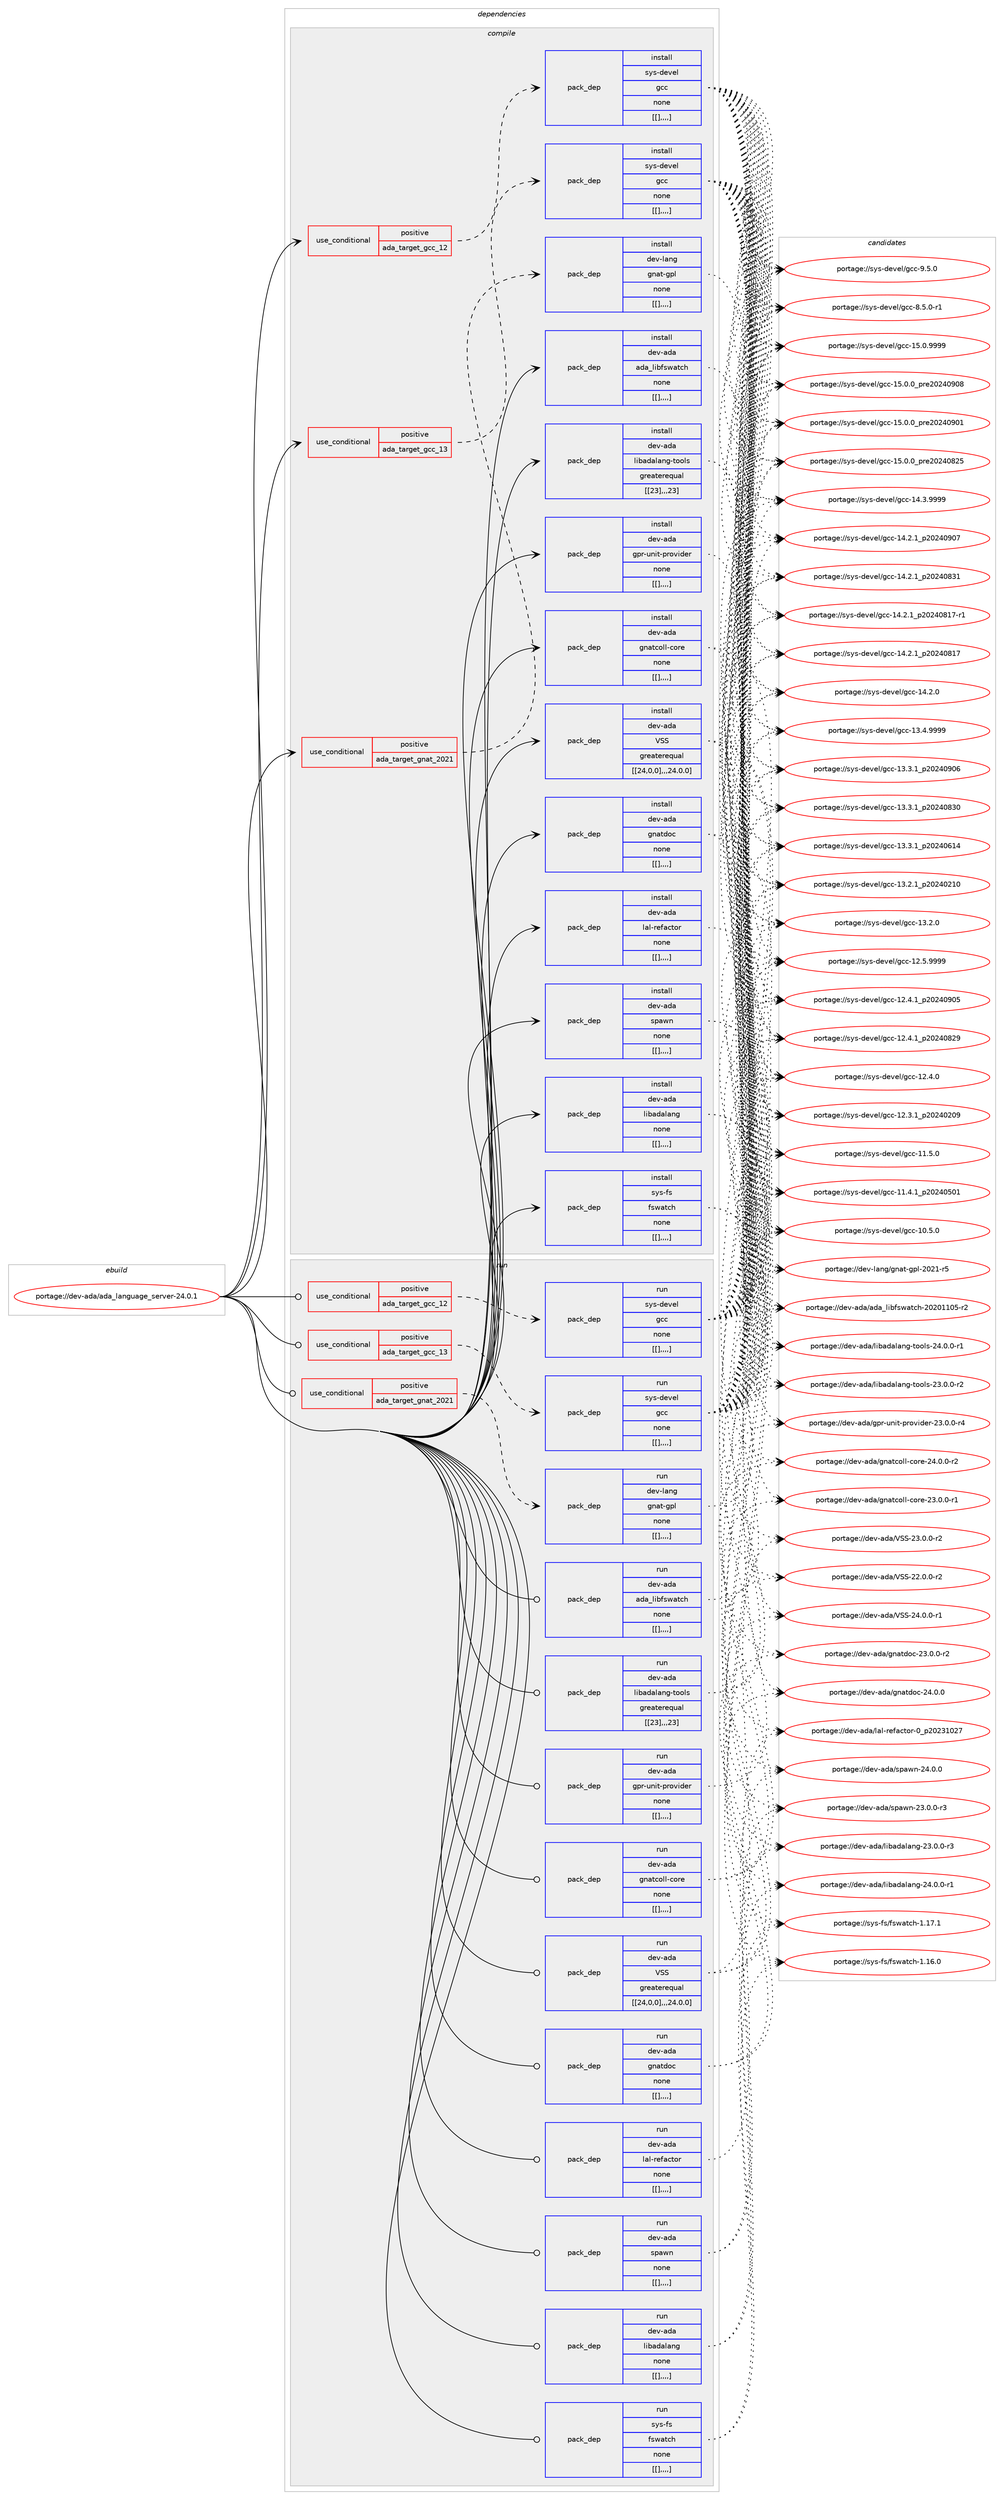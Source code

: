 digraph prolog {

# *************
# Graph options
# *************

newrank=true;
concentrate=true;
compound=true;
graph [rankdir=LR,fontname=Helvetica,fontsize=10,ranksep=1.5];#, ranksep=2.5, nodesep=0.2];
edge  [arrowhead=vee];
node  [fontname=Helvetica,fontsize=10];

# **********
# The ebuild
# **********

subgraph cluster_leftcol {
color=gray;
label=<<i>ebuild</i>>;
id [label="portage://dev-ada/ada_language_server-24.0.1", color=red, width=4, href="../dev-ada/ada_language_server-24.0.1.svg"];
}

# ****************
# The dependencies
# ****************

subgraph cluster_midcol {
color=gray;
label=<<i>dependencies</i>>;
subgraph cluster_compile {
fillcolor="#eeeeee";
style=filled;
label=<<i>compile</i>>;
subgraph cond16492 {
dependency63303 [label=<<TABLE BORDER="0" CELLBORDER="1" CELLSPACING="0" CELLPADDING="4"><TR><TD ROWSPAN="3" CELLPADDING="10">use_conditional</TD></TR><TR><TD>positive</TD></TR><TR><TD>ada_target_gcc_12</TD></TR></TABLE>>, shape=none, color=red];
subgraph pack45890 {
dependency63304 [label=<<TABLE BORDER="0" CELLBORDER="1" CELLSPACING="0" CELLPADDING="4" WIDTH="220"><TR><TD ROWSPAN="6" CELLPADDING="30">pack_dep</TD></TR><TR><TD WIDTH="110">install</TD></TR><TR><TD>sys-devel</TD></TR><TR><TD>gcc</TD></TR><TR><TD>none</TD></TR><TR><TD>[[],,,,]</TD></TR></TABLE>>, shape=none, color=blue];
}
dependency63303:e -> dependency63304:w [weight=20,style="dashed",arrowhead="vee"];
}
id:e -> dependency63303:w [weight=20,style="solid",arrowhead="vee"];
subgraph cond16493 {
dependency63305 [label=<<TABLE BORDER="0" CELLBORDER="1" CELLSPACING="0" CELLPADDING="4"><TR><TD ROWSPAN="3" CELLPADDING="10">use_conditional</TD></TR><TR><TD>positive</TD></TR><TR><TD>ada_target_gcc_13</TD></TR></TABLE>>, shape=none, color=red];
subgraph pack45891 {
dependency63306 [label=<<TABLE BORDER="0" CELLBORDER="1" CELLSPACING="0" CELLPADDING="4" WIDTH="220"><TR><TD ROWSPAN="6" CELLPADDING="30">pack_dep</TD></TR><TR><TD WIDTH="110">install</TD></TR><TR><TD>sys-devel</TD></TR><TR><TD>gcc</TD></TR><TR><TD>none</TD></TR><TR><TD>[[],,,,]</TD></TR></TABLE>>, shape=none, color=blue];
}
dependency63305:e -> dependency63306:w [weight=20,style="dashed",arrowhead="vee"];
}
id:e -> dependency63305:w [weight=20,style="solid",arrowhead="vee"];
subgraph cond16494 {
dependency63307 [label=<<TABLE BORDER="0" CELLBORDER="1" CELLSPACING="0" CELLPADDING="4"><TR><TD ROWSPAN="3" CELLPADDING="10">use_conditional</TD></TR><TR><TD>positive</TD></TR><TR><TD>ada_target_gnat_2021</TD></TR></TABLE>>, shape=none, color=red];
subgraph pack45892 {
dependency63308 [label=<<TABLE BORDER="0" CELLBORDER="1" CELLSPACING="0" CELLPADDING="4" WIDTH="220"><TR><TD ROWSPAN="6" CELLPADDING="30">pack_dep</TD></TR><TR><TD WIDTH="110">install</TD></TR><TR><TD>dev-lang</TD></TR><TR><TD>gnat-gpl</TD></TR><TR><TD>none</TD></TR><TR><TD>[[],,,,]</TD></TR></TABLE>>, shape=none, color=blue];
}
dependency63307:e -> dependency63308:w [weight=20,style="dashed",arrowhead="vee"];
}
id:e -> dependency63307:w [weight=20,style="solid",arrowhead="vee"];
subgraph pack45893 {
dependency63309 [label=<<TABLE BORDER="0" CELLBORDER="1" CELLSPACING="0" CELLPADDING="4" WIDTH="220"><TR><TD ROWSPAN="6" CELLPADDING="30">pack_dep</TD></TR><TR><TD WIDTH="110">install</TD></TR><TR><TD>dev-ada</TD></TR><TR><TD>VSS</TD></TR><TR><TD>greaterequal</TD></TR><TR><TD>[[24,0,0],,,24.0.0]</TD></TR></TABLE>>, shape=none, color=blue];
}
id:e -> dependency63309:w [weight=20,style="solid",arrowhead="vee"];
subgraph pack45894 {
dependency63310 [label=<<TABLE BORDER="0" CELLBORDER="1" CELLSPACING="0" CELLPADDING="4" WIDTH="220"><TR><TD ROWSPAN="6" CELLPADDING="30">pack_dep</TD></TR><TR><TD WIDTH="110">install</TD></TR><TR><TD>dev-ada</TD></TR><TR><TD>ada_libfswatch</TD></TR><TR><TD>none</TD></TR><TR><TD>[[],,,,]</TD></TR></TABLE>>, shape=none, color=blue];
}
id:e -> dependency63310:w [weight=20,style="solid",arrowhead="vee"];
subgraph pack45895 {
dependency63311 [label=<<TABLE BORDER="0" CELLBORDER="1" CELLSPACING="0" CELLPADDING="4" WIDTH="220"><TR><TD ROWSPAN="6" CELLPADDING="30">pack_dep</TD></TR><TR><TD WIDTH="110">install</TD></TR><TR><TD>dev-ada</TD></TR><TR><TD>gnatcoll-core</TD></TR><TR><TD>none</TD></TR><TR><TD>[[],,,,]</TD></TR></TABLE>>, shape=none, color=blue];
}
id:e -> dependency63311:w [weight=20,style="solid",arrowhead="vee"];
subgraph pack45896 {
dependency63312 [label=<<TABLE BORDER="0" CELLBORDER="1" CELLSPACING="0" CELLPADDING="4" WIDTH="220"><TR><TD ROWSPAN="6" CELLPADDING="30">pack_dep</TD></TR><TR><TD WIDTH="110">install</TD></TR><TR><TD>dev-ada</TD></TR><TR><TD>gnatdoc</TD></TR><TR><TD>none</TD></TR><TR><TD>[[],,,,]</TD></TR></TABLE>>, shape=none, color=blue];
}
id:e -> dependency63312:w [weight=20,style="solid",arrowhead="vee"];
subgraph pack45897 {
dependency63313 [label=<<TABLE BORDER="0" CELLBORDER="1" CELLSPACING="0" CELLPADDING="4" WIDTH="220"><TR><TD ROWSPAN="6" CELLPADDING="30">pack_dep</TD></TR><TR><TD WIDTH="110">install</TD></TR><TR><TD>dev-ada</TD></TR><TR><TD>gpr-unit-provider</TD></TR><TR><TD>none</TD></TR><TR><TD>[[],,,,]</TD></TR></TABLE>>, shape=none, color=blue];
}
id:e -> dependency63313:w [weight=20,style="solid",arrowhead="vee"];
subgraph pack45898 {
dependency63314 [label=<<TABLE BORDER="0" CELLBORDER="1" CELLSPACING="0" CELLPADDING="4" WIDTH="220"><TR><TD ROWSPAN="6" CELLPADDING="30">pack_dep</TD></TR><TR><TD WIDTH="110">install</TD></TR><TR><TD>dev-ada</TD></TR><TR><TD>lal-refactor</TD></TR><TR><TD>none</TD></TR><TR><TD>[[],,,,]</TD></TR></TABLE>>, shape=none, color=blue];
}
id:e -> dependency63314:w [weight=20,style="solid",arrowhead="vee"];
subgraph pack45899 {
dependency63315 [label=<<TABLE BORDER="0" CELLBORDER="1" CELLSPACING="0" CELLPADDING="4" WIDTH="220"><TR><TD ROWSPAN="6" CELLPADDING="30">pack_dep</TD></TR><TR><TD WIDTH="110">install</TD></TR><TR><TD>dev-ada</TD></TR><TR><TD>libadalang</TD></TR><TR><TD>none</TD></TR><TR><TD>[[],,,,]</TD></TR></TABLE>>, shape=none, color=blue];
}
id:e -> dependency63315:w [weight=20,style="solid",arrowhead="vee"];
subgraph pack45900 {
dependency63316 [label=<<TABLE BORDER="0" CELLBORDER="1" CELLSPACING="0" CELLPADDING="4" WIDTH="220"><TR><TD ROWSPAN="6" CELLPADDING="30">pack_dep</TD></TR><TR><TD WIDTH="110">install</TD></TR><TR><TD>dev-ada</TD></TR><TR><TD>libadalang-tools</TD></TR><TR><TD>greaterequal</TD></TR><TR><TD>[[23],,,23]</TD></TR></TABLE>>, shape=none, color=blue];
}
id:e -> dependency63316:w [weight=20,style="solid",arrowhead="vee"];
subgraph pack45901 {
dependency63317 [label=<<TABLE BORDER="0" CELLBORDER="1" CELLSPACING="0" CELLPADDING="4" WIDTH="220"><TR><TD ROWSPAN="6" CELLPADDING="30">pack_dep</TD></TR><TR><TD WIDTH="110">install</TD></TR><TR><TD>dev-ada</TD></TR><TR><TD>spawn</TD></TR><TR><TD>none</TD></TR><TR><TD>[[],,,,]</TD></TR></TABLE>>, shape=none, color=blue];
}
id:e -> dependency63317:w [weight=20,style="solid",arrowhead="vee"];
subgraph pack45902 {
dependency63318 [label=<<TABLE BORDER="0" CELLBORDER="1" CELLSPACING="0" CELLPADDING="4" WIDTH="220"><TR><TD ROWSPAN="6" CELLPADDING="30">pack_dep</TD></TR><TR><TD WIDTH="110">install</TD></TR><TR><TD>sys-fs</TD></TR><TR><TD>fswatch</TD></TR><TR><TD>none</TD></TR><TR><TD>[[],,,,]</TD></TR></TABLE>>, shape=none, color=blue];
}
id:e -> dependency63318:w [weight=20,style="solid",arrowhead="vee"];
}
subgraph cluster_compileandrun {
fillcolor="#eeeeee";
style=filled;
label=<<i>compile and run</i>>;
}
subgraph cluster_run {
fillcolor="#eeeeee";
style=filled;
label=<<i>run</i>>;
subgraph cond16495 {
dependency63319 [label=<<TABLE BORDER="0" CELLBORDER="1" CELLSPACING="0" CELLPADDING="4"><TR><TD ROWSPAN="3" CELLPADDING="10">use_conditional</TD></TR><TR><TD>positive</TD></TR><TR><TD>ada_target_gcc_12</TD></TR></TABLE>>, shape=none, color=red];
subgraph pack45903 {
dependency63320 [label=<<TABLE BORDER="0" CELLBORDER="1" CELLSPACING="0" CELLPADDING="4" WIDTH="220"><TR><TD ROWSPAN="6" CELLPADDING="30">pack_dep</TD></TR><TR><TD WIDTH="110">run</TD></TR><TR><TD>sys-devel</TD></TR><TR><TD>gcc</TD></TR><TR><TD>none</TD></TR><TR><TD>[[],,,,]</TD></TR></TABLE>>, shape=none, color=blue];
}
dependency63319:e -> dependency63320:w [weight=20,style="dashed",arrowhead="vee"];
}
id:e -> dependency63319:w [weight=20,style="solid",arrowhead="odot"];
subgraph cond16496 {
dependency63321 [label=<<TABLE BORDER="0" CELLBORDER="1" CELLSPACING="0" CELLPADDING="4"><TR><TD ROWSPAN="3" CELLPADDING="10">use_conditional</TD></TR><TR><TD>positive</TD></TR><TR><TD>ada_target_gcc_13</TD></TR></TABLE>>, shape=none, color=red];
subgraph pack45904 {
dependency63322 [label=<<TABLE BORDER="0" CELLBORDER="1" CELLSPACING="0" CELLPADDING="4" WIDTH="220"><TR><TD ROWSPAN="6" CELLPADDING="30">pack_dep</TD></TR><TR><TD WIDTH="110">run</TD></TR><TR><TD>sys-devel</TD></TR><TR><TD>gcc</TD></TR><TR><TD>none</TD></TR><TR><TD>[[],,,,]</TD></TR></TABLE>>, shape=none, color=blue];
}
dependency63321:e -> dependency63322:w [weight=20,style="dashed",arrowhead="vee"];
}
id:e -> dependency63321:w [weight=20,style="solid",arrowhead="odot"];
subgraph cond16497 {
dependency63323 [label=<<TABLE BORDER="0" CELLBORDER="1" CELLSPACING="0" CELLPADDING="4"><TR><TD ROWSPAN="3" CELLPADDING="10">use_conditional</TD></TR><TR><TD>positive</TD></TR><TR><TD>ada_target_gnat_2021</TD></TR></TABLE>>, shape=none, color=red];
subgraph pack45905 {
dependency63324 [label=<<TABLE BORDER="0" CELLBORDER="1" CELLSPACING="0" CELLPADDING="4" WIDTH="220"><TR><TD ROWSPAN="6" CELLPADDING="30">pack_dep</TD></TR><TR><TD WIDTH="110">run</TD></TR><TR><TD>dev-lang</TD></TR><TR><TD>gnat-gpl</TD></TR><TR><TD>none</TD></TR><TR><TD>[[],,,,]</TD></TR></TABLE>>, shape=none, color=blue];
}
dependency63323:e -> dependency63324:w [weight=20,style="dashed",arrowhead="vee"];
}
id:e -> dependency63323:w [weight=20,style="solid",arrowhead="odot"];
subgraph pack45906 {
dependency63325 [label=<<TABLE BORDER="0" CELLBORDER="1" CELLSPACING="0" CELLPADDING="4" WIDTH="220"><TR><TD ROWSPAN="6" CELLPADDING="30">pack_dep</TD></TR><TR><TD WIDTH="110">run</TD></TR><TR><TD>dev-ada</TD></TR><TR><TD>VSS</TD></TR><TR><TD>greaterequal</TD></TR><TR><TD>[[24,0,0],,,24.0.0]</TD></TR></TABLE>>, shape=none, color=blue];
}
id:e -> dependency63325:w [weight=20,style="solid",arrowhead="odot"];
subgraph pack45907 {
dependency63326 [label=<<TABLE BORDER="0" CELLBORDER="1" CELLSPACING="0" CELLPADDING="4" WIDTH="220"><TR><TD ROWSPAN="6" CELLPADDING="30">pack_dep</TD></TR><TR><TD WIDTH="110">run</TD></TR><TR><TD>dev-ada</TD></TR><TR><TD>ada_libfswatch</TD></TR><TR><TD>none</TD></TR><TR><TD>[[],,,,]</TD></TR></TABLE>>, shape=none, color=blue];
}
id:e -> dependency63326:w [weight=20,style="solid",arrowhead="odot"];
subgraph pack45908 {
dependency63327 [label=<<TABLE BORDER="0" CELLBORDER="1" CELLSPACING="0" CELLPADDING="4" WIDTH="220"><TR><TD ROWSPAN="6" CELLPADDING="30">pack_dep</TD></TR><TR><TD WIDTH="110">run</TD></TR><TR><TD>dev-ada</TD></TR><TR><TD>gnatcoll-core</TD></TR><TR><TD>none</TD></TR><TR><TD>[[],,,,]</TD></TR></TABLE>>, shape=none, color=blue];
}
id:e -> dependency63327:w [weight=20,style="solid",arrowhead="odot"];
subgraph pack45909 {
dependency63328 [label=<<TABLE BORDER="0" CELLBORDER="1" CELLSPACING="0" CELLPADDING="4" WIDTH="220"><TR><TD ROWSPAN="6" CELLPADDING="30">pack_dep</TD></TR><TR><TD WIDTH="110">run</TD></TR><TR><TD>dev-ada</TD></TR><TR><TD>gnatdoc</TD></TR><TR><TD>none</TD></TR><TR><TD>[[],,,,]</TD></TR></TABLE>>, shape=none, color=blue];
}
id:e -> dependency63328:w [weight=20,style="solid",arrowhead="odot"];
subgraph pack45910 {
dependency63329 [label=<<TABLE BORDER="0" CELLBORDER="1" CELLSPACING="0" CELLPADDING="4" WIDTH="220"><TR><TD ROWSPAN="6" CELLPADDING="30">pack_dep</TD></TR><TR><TD WIDTH="110">run</TD></TR><TR><TD>dev-ada</TD></TR><TR><TD>gpr-unit-provider</TD></TR><TR><TD>none</TD></TR><TR><TD>[[],,,,]</TD></TR></TABLE>>, shape=none, color=blue];
}
id:e -> dependency63329:w [weight=20,style="solid",arrowhead="odot"];
subgraph pack45911 {
dependency63330 [label=<<TABLE BORDER="0" CELLBORDER="1" CELLSPACING="0" CELLPADDING="4" WIDTH="220"><TR><TD ROWSPAN="6" CELLPADDING="30">pack_dep</TD></TR><TR><TD WIDTH="110">run</TD></TR><TR><TD>dev-ada</TD></TR><TR><TD>lal-refactor</TD></TR><TR><TD>none</TD></TR><TR><TD>[[],,,,]</TD></TR></TABLE>>, shape=none, color=blue];
}
id:e -> dependency63330:w [weight=20,style="solid",arrowhead="odot"];
subgraph pack45912 {
dependency63331 [label=<<TABLE BORDER="0" CELLBORDER="1" CELLSPACING="0" CELLPADDING="4" WIDTH="220"><TR><TD ROWSPAN="6" CELLPADDING="30">pack_dep</TD></TR><TR><TD WIDTH="110">run</TD></TR><TR><TD>dev-ada</TD></TR><TR><TD>libadalang</TD></TR><TR><TD>none</TD></TR><TR><TD>[[],,,,]</TD></TR></TABLE>>, shape=none, color=blue];
}
id:e -> dependency63331:w [weight=20,style="solid",arrowhead="odot"];
subgraph pack45913 {
dependency63332 [label=<<TABLE BORDER="0" CELLBORDER="1" CELLSPACING="0" CELLPADDING="4" WIDTH="220"><TR><TD ROWSPAN="6" CELLPADDING="30">pack_dep</TD></TR><TR><TD WIDTH="110">run</TD></TR><TR><TD>dev-ada</TD></TR><TR><TD>libadalang-tools</TD></TR><TR><TD>greaterequal</TD></TR><TR><TD>[[23],,,23]</TD></TR></TABLE>>, shape=none, color=blue];
}
id:e -> dependency63332:w [weight=20,style="solid",arrowhead="odot"];
subgraph pack45914 {
dependency63333 [label=<<TABLE BORDER="0" CELLBORDER="1" CELLSPACING="0" CELLPADDING="4" WIDTH="220"><TR><TD ROWSPAN="6" CELLPADDING="30">pack_dep</TD></TR><TR><TD WIDTH="110">run</TD></TR><TR><TD>dev-ada</TD></TR><TR><TD>spawn</TD></TR><TR><TD>none</TD></TR><TR><TD>[[],,,,]</TD></TR></TABLE>>, shape=none, color=blue];
}
id:e -> dependency63333:w [weight=20,style="solid",arrowhead="odot"];
subgraph pack45915 {
dependency63334 [label=<<TABLE BORDER="0" CELLBORDER="1" CELLSPACING="0" CELLPADDING="4" WIDTH="220"><TR><TD ROWSPAN="6" CELLPADDING="30">pack_dep</TD></TR><TR><TD WIDTH="110">run</TD></TR><TR><TD>sys-fs</TD></TR><TR><TD>fswatch</TD></TR><TR><TD>none</TD></TR><TR><TD>[[],,,,]</TD></TR></TABLE>>, shape=none, color=blue];
}
id:e -> dependency63334:w [weight=20,style="solid",arrowhead="odot"];
}
}

# **************
# The candidates
# **************

subgraph cluster_choices {
rank=same;
color=gray;
label=<<i>candidates</i>>;

subgraph choice45890 {
color=black;
nodesep=1;
choice1151211154510010111810110847103999945495346484657575757 [label="portage://sys-devel/gcc-15.0.9999", color=red, width=4,href="../sys-devel/gcc-15.0.9999.svg"];
choice1151211154510010111810110847103999945495346484648951121141015048505248574856 [label="portage://sys-devel/gcc-15.0.0_pre20240908", color=red, width=4,href="../sys-devel/gcc-15.0.0_pre20240908.svg"];
choice1151211154510010111810110847103999945495346484648951121141015048505248574849 [label="portage://sys-devel/gcc-15.0.0_pre20240901", color=red, width=4,href="../sys-devel/gcc-15.0.0_pre20240901.svg"];
choice1151211154510010111810110847103999945495346484648951121141015048505248565053 [label="portage://sys-devel/gcc-15.0.0_pre20240825", color=red, width=4,href="../sys-devel/gcc-15.0.0_pre20240825.svg"];
choice1151211154510010111810110847103999945495246514657575757 [label="portage://sys-devel/gcc-14.3.9999", color=red, width=4,href="../sys-devel/gcc-14.3.9999.svg"];
choice1151211154510010111810110847103999945495246504649951125048505248574855 [label="portage://sys-devel/gcc-14.2.1_p20240907", color=red, width=4,href="../sys-devel/gcc-14.2.1_p20240907.svg"];
choice1151211154510010111810110847103999945495246504649951125048505248565149 [label="portage://sys-devel/gcc-14.2.1_p20240831", color=red, width=4,href="../sys-devel/gcc-14.2.1_p20240831.svg"];
choice11512111545100101118101108471039999454952465046499511250485052485649554511449 [label="portage://sys-devel/gcc-14.2.1_p20240817-r1", color=red, width=4,href="../sys-devel/gcc-14.2.1_p20240817-r1.svg"];
choice1151211154510010111810110847103999945495246504649951125048505248564955 [label="portage://sys-devel/gcc-14.2.1_p20240817", color=red, width=4,href="../sys-devel/gcc-14.2.1_p20240817.svg"];
choice1151211154510010111810110847103999945495246504648 [label="portage://sys-devel/gcc-14.2.0", color=red, width=4,href="../sys-devel/gcc-14.2.0.svg"];
choice1151211154510010111810110847103999945495146524657575757 [label="portage://sys-devel/gcc-13.4.9999", color=red, width=4,href="../sys-devel/gcc-13.4.9999.svg"];
choice1151211154510010111810110847103999945495146514649951125048505248574854 [label="portage://sys-devel/gcc-13.3.1_p20240906", color=red, width=4,href="../sys-devel/gcc-13.3.1_p20240906.svg"];
choice1151211154510010111810110847103999945495146514649951125048505248565148 [label="portage://sys-devel/gcc-13.3.1_p20240830", color=red, width=4,href="../sys-devel/gcc-13.3.1_p20240830.svg"];
choice1151211154510010111810110847103999945495146514649951125048505248544952 [label="portage://sys-devel/gcc-13.3.1_p20240614", color=red, width=4,href="../sys-devel/gcc-13.3.1_p20240614.svg"];
choice1151211154510010111810110847103999945495146504649951125048505248504948 [label="portage://sys-devel/gcc-13.2.1_p20240210", color=red, width=4,href="../sys-devel/gcc-13.2.1_p20240210.svg"];
choice1151211154510010111810110847103999945495146504648 [label="portage://sys-devel/gcc-13.2.0", color=red, width=4,href="../sys-devel/gcc-13.2.0.svg"];
choice1151211154510010111810110847103999945495046534657575757 [label="portage://sys-devel/gcc-12.5.9999", color=red, width=4,href="../sys-devel/gcc-12.5.9999.svg"];
choice1151211154510010111810110847103999945495046524649951125048505248574853 [label="portage://sys-devel/gcc-12.4.1_p20240905", color=red, width=4,href="../sys-devel/gcc-12.4.1_p20240905.svg"];
choice1151211154510010111810110847103999945495046524649951125048505248565057 [label="portage://sys-devel/gcc-12.4.1_p20240829", color=red, width=4,href="../sys-devel/gcc-12.4.1_p20240829.svg"];
choice1151211154510010111810110847103999945495046524648 [label="portage://sys-devel/gcc-12.4.0", color=red, width=4,href="../sys-devel/gcc-12.4.0.svg"];
choice1151211154510010111810110847103999945495046514649951125048505248504857 [label="portage://sys-devel/gcc-12.3.1_p20240209", color=red, width=4,href="../sys-devel/gcc-12.3.1_p20240209.svg"];
choice1151211154510010111810110847103999945494946534648 [label="portage://sys-devel/gcc-11.5.0", color=red, width=4,href="../sys-devel/gcc-11.5.0.svg"];
choice1151211154510010111810110847103999945494946524649951125048505248534849 [label="portage://sys-devel/gcc-11.4.1_p20240501", color=red, width=4,href="../sys-devel/gcc-11.4.1_p20240501.svg"];
choice1151211154510010111810110847103999945494846534648 [label="portage://sys-devel/gcc-10.5.0", color=red, width=4,href="../sys-devel/gcc-10.5.0.svg"];
choice11512111545100101118101108471039999455746534648 [label="portage://sys-devel/gcc-9.5.0", color=red, width=4,href="../sys-devel/gcc-9.5.0.svg"];
choice115121115451001011181011084710399994556465346484511449 [label="portage://sys-devel/gcc-8.5.0-r1", color=red, width=4,href="../sys-devel/gcc-8.5.0-r1.svg"];
dependency63304:e -> choice1151211154510010111810110847103999945495346484657575757:w [style=dotted,weight="100"];
dependency63304:e -> choice1151211154510010111810110847103999945495346484648951121141015048505248574856:w [style=dotted,weight="100"];
dependency63304:e -> choice1151211154510010111810110847103999945495346484648951121141015048505248574849:w [style=dotted,weight="100"];
dependency63304:e -> choice1151211154510010111810110847103999945495346484648951121141015048505248565053:w [style=dotted,weight="100"];
dependency63304:e -> choice1151211154510010111810110847103999945495246514657575757:w [style=dotted,weight="100"];
dependency63304:e -> choice1151211154510010111810110847103999945495246504649951125048505248574855:w [style=dotted,weight="100"];
dependency63304:e -> choice1151211154510010111810110847103999945495246504649951125048505248565149:w [style=dotted,weight="100"];
dependency63304:e -> choice11512111545100101118101108471039999454952465046499511250485052485649554511449:w [style=dotted,weight="100"];
dependency63304:e -> choice1151211154510010111810110847103999945495246504649951125048505248564955:w [style=dotted,weight="100"];
dependency63304:e -> choice1151211154510010111810110847103999945495246504648:w [style=dotted,weight="100"];
dependency63304:e -> choice1151211154510010111810110847103999945495146524657575757:w [style=dotted,weight="100"];
dependency63304:e -> choice1151211154510010111810110847103999945495146514649951125048505248574854:w [style=dotted,weight="100"];
dependency63304:e -> choice1151211154510010111810110847103999945495146514649951125048505248565148:w [style=dotted,weight="100"];
dependency63304:e -> choice1151211154510010111810110847103999945495146514649951125048505248544952:w [style=dotted,weight="100"];
dependency63304:e -> choice1151211154510010111810110847103999945495146504649951125048505248504948:w [style=dotted,weight="100"];
dependency63304:e -> choice1151211154510010111810110847103999945495146504648:w [style=dotted,weight="100"];
dependency63304:e -> choice1151211154510010111810110847103999945495046534657575757:w [style=dotted,weight="100"];
dependency63304:e -> choice1151211154510010111810110847103999945495046524649951125048505248574853:w [style=dotted,weight="100"];
dependency63304:e -> choice1151211154510010111810110847103999945495046524649951125048505248565057:w [style=dotted,weight="100"];
dependency63304:e -> choice1151211154510010111810110847103999945495046524648:w [style=dotted,weight="100"];
dependency63304:e -> choice1151211154510010111810110847103999945495046514649951125048505248504857:w [style=dotted,weight="100"];
dependency63304:e -> choice1151211154510010111810110847103999945494946534648:w [style=dotted,weight="100"];
dependency63304:e -> choice1151211154510010111810110847103999945494946524649951125048505248534849:w [style=dotted,weight="100"];
dependency63304:e -> choice1151211154510010111810110847103999945494846534648:w [style=dotted,weight="100"];
dependency63304:e -> choice11512111545100101118101108471039999455746534648:w [style=dotted,weight="100"];
dependency63304:e -> choice115121115451001011181011084710399994556465346484511449:w [style=dotted,weight="100"];
}
subgraph choice45891 {
color=black;
nodesep=1;
choice1151211154510010111810110847103999945495346484657575757 [label="portage://sys-devel/gcc-15.0.9999", color=red, width=4,href="../sys-devel/gcc-15.0.9999.svg"];
choice1151211154510010111810110847103999945495346484648951121141015048505248574856 [label="portage://sys-devel/gcc-15.0.0_pre20240908", color=red, width=4,href="../sys-devel/gcc-15.0.0_pre20240908.svg"];
choice1151211154510010111810110847103999945495346484648951121141015048505248574849 [label="portage://sys-devel/gcc-15.0.0_pre20240901", color=red, width=4,href="../sys-devel/gcc-15.0.0_pre20240901.svg"];
choice1151211154510010111810110847103999945495346484648951121141015048505248565053 [label="portage://sys-devel/gcc-15.0.0_pre20240825", color=red, width=4,href="../sys-devel/gcc-15.0.0_pre20240825.svg"];
choice1151211154510010111810110847103999945495246514657575757 [label="portage://sys-devel/gcc-14.3.9999", color=red, width=4,href="../sys-devel/gcc-14.3.9999.svg"];
choice1151211154510010111810110847103999945495246504649951125048505248574855 [label="portage://sys-devel/gcc-14.2.1_p20240907", color=red, width=4,href="../sys-devel/gcc-14.2.1_p20240907.svg"];
choice1151211154510010111810110847103999945495246504649951125048505248565149 [label="portage://sys-devel/gcc-14.2.1_p20240831", color=red, width=4,href="../sys-devel/gcc-14.2.1_p20240831.svg"];
choice11512111545100101118101108471039999454952465046499511250485052485649554511449 [label="portage://sys-devel/gcc-14.2.1_p20240817-r1", color=red, width=4,href="../sys-devel/gcc-14.2.1_p20240817-r1.svg"];
choice1151211154510010111810110847103999945495246504649951125048505248564955 [label="portage://sys-devel/gcc-14.2.1_p20240817", color=red, width=4,href="../sys-devel/gcc-14.2.1_p20240817.svg"];
choice1151211154510010111810110847103999945495246504648 [label="portage://sys-devel/gcc-14.2.0", color=red, width=4,href="../sys-devel/gcc-14.2.0.svg"];
choice1151211154510010111810110847103999945495146524657575757 [label="portage://sys-devel/gcc-13.4.9999", color=red, width=4,href="../sys-devel/gcc-13.4.9999.svg"];
choice1151211154510010111810110847103999945495146514649951125048505248574854 [label="portage://sys-devel/gcc-13.3.1_p20240906", color=red, width=4,href="../sys-devel/gcc-13.3.1_p20240906.svg"];
choice1151211154510010111810110847103999945495146514649951125048505248565148 [label="portage://sys-devel/gcc-13.3.1_p20240830", color=red, width=4,href="../sys-devel/gcc-13.3.1_p20240830.svg"];
choice1151211154510010111810110847103999945495146514649951125048505248544952 [label="portage://sys-devel/gcc-13.3.1_p20240614", color=red, width=4,href="../sys-devel/gcc-13.3.1_p20240614.svg"];
choice1151211154510010111810110847103999945495146504649951125048505248504948 [label="portage://sys-devel/gcc-13.2.1_p20240210", color=red, width=4,href="../sys-devel/gcc-13.2.1_p20240210.svg"];
choice1151211154510010111810110847103999945495146504648 [label="portage://sys-devel/gcc-13.2.0", color=red, width=4,href="../sys-devel/gcc-13.2.0.svg"];
choice1151211154510010111810110847103999945495046534657575757 [label="portage://sys-devel/gcc-12.5.9999", color=red, width=4,href="../sys-devel/gcc-12.5.9999.svg"];
choice1151211154510010111810110847103999945495046524649951125048505248574853 [label="portage://sys-devel/gcc-12.4.1_p20240905", color=red, width=4,href="../sys-devel/gcc-12.4.1_p20240905.svg"];
choice1151211154510010111810110847103999945495046524649951125048505248565057 [label="portage://sys-devel/gcc-12.4.1_p20240829", color=red, width=4,href="../sys-devel/gcc-12.4.1_p20240829.svg"];
choice1151211154510010111810110847103999945495046524648 [label="portage://sys-devel/gcc-12.4.0", color=red, width=4,href="../sys-devel/gcc-12.4.0.svg"];
choice1151211154510010111810110847103999945495046514649951125048505248504857 [label="portage://sys-devel/gcc-12.3.1_p20240209", color=red, width=4,href="../sys-devel/gcc-12.3.1_p20240209.svg"];
choice1151211154510010111810110847103999945494946534648 [label="portage://sys-devel/gcc-11.5.0", color=red, width=4,href="../sys-devel/gcc-11.5.0.svg"];
choice1151211154510010111810110847103999945494946524649951125048505248534849 [label="portage://sys-devel/gcc-11.4.1_p20240501", color=red, width=4,href="../sys-devel/gcc-11.4.1_p20240501.svg"];
choice1151211154510010111810110847103999945494846534648 [label="portage://sys-devel/gcc-10.5.0", color=red, width=4,href="../sys-devel/gcc-10.5.0.svg"];
choice11512111545100101118101108471039999455746534648 [label="portage://sys-devel/gcc-9.5.0", color=red, width=4,href="../sys-devel/gcc-9.5.0.svg"];
choice115121115451001011181011084710399994556465346484511449 [label="portage://sys-devel/gcc-8.5.0-r1", color=red, width=4,href="../sys-devel/gcc-8.5.0-r1.svg"];
dependency63306:e -> choice1151211154510010111810110847103999945495346484657575757:w [style=dotted,weight="100"];
dependency63306:e -> choice1151211154510010111810110847103999945495346484648951121141015048505248574856:w [style=dotted,weight="100"];
dependency63306:e -> choice1151211154510010111810110847103999945495346484648951121141015048505248574849:w [style=dotted,weight="100"];
dependency63306:e -> choice1151211154510010111810110847103999945495346484648951121141015048505248565053:w [style=dotted,weight="100"];
dependency63306:e -> choice1151211154510010111810110847103999945495246514657575757:w [style=dotted,weight="100"];
dependency63306:e -> choice1151211154510010111810110847103999945495246504649951125048505248574855:w [style=dotted,weight="100"];
dependency63306:e -> choice1151211154510010111810110847103999945495246504649951125048505248565149:w [style=dotted,weight="100"];
dependency63306:e -> choice11512111545100101118101108471039999454952465046499511250485052485649554511449:w [style=dotted,weight="100"];
dependency63306:e -> choice1151211154510010111810110847103999945495246504649951125048505248564955:w [style=dotted,weight="100"];
dependency63306:e -> choice1151211154510010111810110847103999945495246504648:w [style=dotted,weight="100"];
dependency63306:e -> choice1151211154510010111810110847103999945495146524657575757:w [style=dotted,weight="100"];
dependency63306:e -> choice1151211154510010111810110847103999945495146514649951125048505248574854:w [style=dotted,weight="100"];
dependency63306:e -> choice1151211154510010111810110847103999945495146514649951125048505248565148:w [style=dotted,weight="100"];
dependency63306:e -> choice1151211154510010111810110847103999945495146514649951125048505248544952:w [style=dotted,weight="100"];
dependency63306:e -> choice1151211154510010111810110847103999945495146504649951125048505248504948:w [style=dotted,weight="100"];
dependency63306:e -> choice1151211154510010111810110847103999945495146504648:w [style=dotted,weight="100"];
dependency63306:e -> choice1151211154510010111810110847103999945495046534657575757:w [style=dotted,weight="100"];
dependency63306:e -> choice1151211154510010111810110847103999945495046524649951125048505248574853:w [style=dotted,weight="100"];
dependency63306:e -> choice1151211154510010111810110847103999945495046524649951125048505248565057:w [style=dotted,weight="100"];
dependency63306:e -> choice1151211154510010111810110847103999945495046524648:w [style=dotted,weight="100"];
dependency63306:e -> choice1151211154510010111810110847103999945495046514649951125048505248504857:w [style=dotted,weight="100"];
dependency63306:e -> choice1151211154510010111810110847103999945494946534648:w [style=dotted,weight="100"];
dependency63306:e -> choice1151211154510010111810110847103999945494946524649951125048505248534849:w [style=dotted,weight="100"];
dependency63306:e -> choice1151211154510010111810110847103999945494846534648:w [style=dotted,weight="100"];
dependency63306:e -> choice11512111545100101118101108471039999455746534648:w [style=dotted,weight="100"];
dependency63306:e -> choice115121115451001011181011084710399994556465346484511449:w [style=dotted,weight="100"];
}
subgraph choice45892 {
color=black;
nodesep=1;
choice100101118451089711010347103110971164510311210845504850494511453 [label="portage://dev-lang/gnat-gpl-2021-r5", color=red, width=4,href="../dev-lang/gnat-gpl-2021-r5.svg"];
dependency63308:e -> choice100101118451089711010347103110971164510311210845504850494511453:w [style=dotted,weight="100"];
}
subgraph choice45893 {
color=black;
nodesep=1;
choice10010111845971009747868383455052464846484511449 [label="portage://dev-ada/VSS-24.0.0-r1", color=red, width=4,href="../dev-ada/VSS-24.0.0-r1.svg"];
choice10010111845971009747868383455051464846484511450 [label="portage://dev-ada/VSS-23.0.0-r2", color=red, width=4,href="../dev-ada/VSS-23.0.0-r2.svg"];
choice10010111845971009747868383455050464846484511450 [label="portage://dev-ada/VSS-22.0.0-r2", color=red, width=4,href="../dev-ada/VSS-22.0.0-r2.svg"];
dependency63309:e -> choice10010111845971009747868383455052464846484511449:w [style=dotted,weight="100"];
dependency63309:e -> choice10010111845971009747868383455051464846484511450:w [style=dotted,weight="100"];
dependency63309:e -> choice10010111845971009747868383455050464846484511450:w [style=dotted,weight="100"];
}
subgraph choice45894 {
color=black;
nodesep=1;
choice100101118459710097479710097951081059810211511997116991044550485048494948534511450 [label="portage://dev-ada/ada_libfswatch-20201105-r2", color=red, width=4,href="../dev-ada/ada_libfswatch-20201105-r2.svg"];
dependency63310:e -> choice100101118459710097479710097951081059810211511997116991044550485048494948534511450:w [style=dotted,weight="100"];
}
subgraph choice45895 {
color=black;
nodesep=1;
choice1001011184597100974710311097116991111081084599111114101455052464846484511450 [label="portage://dev-ada/gnatcoll-core-24.0.0-r2", color=red, width=4,href="../dev-ada/gnatcoll-core-24.0.0-r2.svg"];
choice1001011184597100974710311097116991111081084599111114101455051464846484511449 [label="portage://dev-ada/gnatcoll-core-23.0.0-r1", color=red, width=4,href="../dev-ada/gnatcoll-core-23.0.0-r1.svg"];
dependency63311:e -> choice1001011184597100974710311097116991111081084599111114101455052464846484511450:w [style=dotted,weight="100"];
dependency63311:e -> choice1001011184597100974710311097116991111081084599111114101455051464846484511449:w [style=dotted,weight="100"];
}
subgraph choice45896 {
color=black;
nodesep=1;
choice10010111845971009747103110971161001119945505246484648 [label="portage://dev-ada/gnatdoc-24.0.0", color=red, width=4,href="../dev-ada/gnatdoc-24.0.0.svg"];
choice100101118459710097471031109711610011199455051464846484511450 [label="portage://dev-ada/gnatdoc-23.0.0-r2", color=red, width=4,href="../dev-ada/gnatdoc-23.0.0-r2.svg"];
dependency63312:e -> choice10010111845971009747103110971161001119945505246484648:w [style=dotted,weight="100"];
dependency63312:e -> choice100101118459710097471031109711610011199455051464846484511450:w [style=dotted,weight="100"];
}
subgraph choice45897 {
color=black;
nodesep=1;
choice100101118459710097471031121144511711010511645112114111118105100101114455051464846484511452 [label="portage://dev-ada/gpr-unit-provider-23.0.0-r4", color=red, width=4,href="../dev-ada/gpr-unit-provider-23.0.0-r4.svg"];
dependency63313:e -> choice100101118459710097471031121144511711010511645112114111118105100101114455051464846484511452:w [style=dotted,weight="100"];
}
subgraph choice45898 {
color=black;
nodesep=1;
choice10010111845971009747108971084511410110297991161111144548951125048505149485055 [label="portage://dev-ada/lal-refactor-0_p20231027", color=red, width=4,href="../dev-ada/lal-refactor-0_p20231027.svg"];
dependency63314:e -> choice10010111845971009747108971084511410110297991161111144548951125048505149485055:w [style=dotted,weight="100"];
}
subgraph choice45899 {
color=black;
nodesep=1;
choice1001011184597100974710810598971009710897110103455052464846484511449 [label="portage://dev-ada/libadalang-24.0.0-r1", color=red, width=4,href="../dev-ada/libadalang-24.0.0-r1.svg"];
choice1001011184597100974710810598971009710897110103455051464846484511451 [label="portage://dev-ada/libadalang-23.0.0-r3", color=red, width=4,href="../dev-ada/libadalang-23.0.0-r3.svg"];
dependency63315:e -> choice1001011184597100974710810598971009710897110103455052464846484511449:w [style=dotted,weight="100"];
dependency63315:e -> choice1001011184597100974710810598971009710897110103455051464846484511451:w [style=dotted,weight="100"];
}
subgraph choice45900 {
color=black;
nodesep=1;
choice100101118459710097471081059897100971089711010345116111111108115455052464846484511449 [label="portage://dev-ada/libadalang-tools-24.0.0-r1", color=red, width=4,href="../dev-ada/libadalang-tools-24.0.0-r1.svg"];
choice100101118459710097471081059897100971089711010345116111111108115455051464846484511450 [label="portage://dev-ada/libadalang-tools-23.0.0-r2", color=red, width=4,href="../dev-ada/libadalang-tools-23.0.0-r2.svg"];
dependency63316:e -> choice100101118459710097471081059897100971089711010345116111111108115455052464846484511449:w [style=dotted,weight="100"];
dependency63316:e -> choice100101118459710097471081059897100971089711010345116111111108115455051464846484511450:w [style=dotted,weight="100"];
}
subgraph choice45901 {
color=black;
nodesep=1;
choice100101118459710097471151129711911045505246484648 [label="portage://dev-ada/spawn-24.0.0", color=red, width=4,href="../dev-ada/spawn-24.0.0.svg"];
choice1001011184597100974711511297119110455051464846484511451 [label="portage://dev-ada/spawn-23.0.0-r3", color=red, width=4,href="../dev-ada/spawn-23.0.0-r3.svg"];
dependency63317:e -> choice100101118459710097471151129711911045505246484648:w [style=dotted,weight="100"];
dependency63317:e -> choice1001011184597100974711511297119110455051464846484511451:w [style=dotted,weight="100"];
}
subgraph choice45902 {
color=black;
nodesep=1;
choice1151211154510211547102115119971169910445494649554649 [label="portage://sys-fs/fswatch-1.17.1", color=red, width=4,href="../sys-fs/fswatch-1.17.1.svg"];
choice1151211154510211547102115119971169910445494649544648 [label="portage://sys-fs/fswatch-1.16.0", color=red, width=4,href="../sys-fs/fswatch-1.16.0.svg"];
dependency63318:e -> choice1151211154510211547102115119971169910445494649554649:w [style=dotted,weight="100"];
dependency63318:e -> choice1151211154510211547102115119971169910445494649544648:w [style=dotted,weight="100"];
}
subgraph choice45903 {
color=black;
nodesep=1;
choice1151211154510010111810110847103999945495346484657575757 [label="portage://sys-devel/gcc-15.0.9999", color=red, width=4,href="../sys-devel/gcc-15.0.9999.svg"];
choice1151211154510010111810110847103999945495346484648951121141015048505248574856 [label="portage://sys-devel/gcc-15.0.0_pre20240908", color=red, width=4,href="../sys-devel/gcc-15.0.0_pre20240908.svg"];
choice1151211154510010111810110847103999945495346484648951121141015048505248574849 [label="portage://sys-devel/gcc-15.0.0_pre20240901", color=red, width=4,href="../sys-devel/gcc-15.0.0_pre20240901.svg"];
choice1151211154510010111810110847103999945495346484648951121141015048505248565053 [label="portage://sys-devel/gcc-15.0.0_pre20240825", color=red, width=4,href="../sys-devel/gcc-15.0.0_pre20240825.svg"];
choice1151211154510010111810110847103999945495246514657575757 [label="portage://sys-devel/gcc-14.3.9999", color=red, width=4,href="../sys-devel/gcc-14.3.9999.svg"];
choice1151211154510010111810110847103999945495246504649951125048505248574855 [label="portage://sys-devel/gcc-14.2.1_p20240907", color=red, width=4,href="../sys-devel/gcc-14.2.1_p20240907.svg"];
choice1151211154510010111810110847103999945495246504649951125048505248565149 [label="portage://sys-devel/gcc-14.2.1_p20240831", color=red, width=4,href="../sys-devel/gcc-14.2.1_p20240831.svg"];
choice11512111545100101118101108471039999454952465046499511250485052485649554511449 [label="portage://sys-devel/gcc-14.2.1_p20240817-r1", color=red, width=4,href="../sys-devel/gcc-14.2.1_p20240817-r1.svg"];
choice1151211154510010111810110847103999945495246504649951125048505248564955 [label="portage://sys-devel/gcc-14.2.1_p20240817", color=red, width=4,href="../sys-devel/gcc-14.2.1_p20240817.svg"];
choice1151211154510010111810110847103999945495246504648 [label="portage://sys-devel/gcc-14.2.0", color=red, width=4,href="../sys-devel/gcc-14.2.0.svg"];
choice1151211154510010111810110847103999945495146524657575757 [label="portage://sys-devel/gcc-13.4.9999", color=red, width=4,href="../sys-devel/gcc-13.4.9999.svg"];
choice1151211154510010111810110847103999945495146514649951125048505248574854 [label="portage://sys-devel/gcc-13.3.1_p20240906", color=red, width=4,href="../sys-devel/gcc-13.3.1_p20240906.svg"];
choice1151211154510010111810110847103999945495146514649951125048505248565148 [label="portage://sys-devel/gcc-13.3.1_p20240830", color=red, width=4,href="../sys-devel/gcc-13.3.1_p20240830.svg"];
choice1151211154510010111810110847103999945495146514649951125048505248544952 [label="portage://sys-devel/gcc-13.3.1_p20240614", color=red, width=4,href="../sys-devel/gcc-13.3.1_p20240614.svg"];
choice1151211154510010111810110847103999945495146504649951125048505248504948 [label="portage://sys-devel/gcc-13.2.1_p20240210", color=red, width=4,href="../sys-devel/gcc-13.2.1_p20240210.svg"];
choice1151211154510010111810110847103999945495146504648 [label="portage://sys-devel/gcc-13.2.0", color=red, width=4,href="../sys-devel/gcc-13.2.0.svg"];
choice1151211154510010111810110847103999945495046534657575757 [label="portage://sys-devel/gcc-12.5.9999", color=red, width=4,href="../sys-devel/gcc-12.5.9999.svg"];
choice1151211154510010111810110847103999945495046524649951125048505248574853 [label="portage://sys-devel/gcc-12.4.1_p20240905", color=red, width=4,href="../sys-devel/gcc-12.4.1_p20240905.svg"];
choice1151211154510010111810110847103999945495046524649951125048505248565057 [label="portage://sys-devel/gcc-12.4.1_p20240829", color=red, width=4,href="../sys-devel/gcc-12.4.1_p20240829.svg"];
choice1151211154510010111810110847103999945495046524648 [label="portage://sys-devel/gcc-12.4.0", color=red, width=4,href="../sys-devel/gcc-12.4.0.svg"];
choice1151211154510010111810110847103999945495046514649951125048505248504857 [label="portage://sys-devel/gcc-12.3.1_p20240209", color=red, width=4,href="../sys-devel/gcc-12.3.1_p20240209.svg"];
choice1151211154510010111810110847103999945494946534648 [label="portage://sys-devel/gcc-11.5.0", color=red, width=4,href="../sys-devel/gcc-11.5.0.svg"];
choice1151211154510010111810110847103999945494946524649951125048505248534849 [label="portage://sys-devel/gcc-11.4.1_p20240501", color=red, width=4,href="../sys-devel/gcc-11.4.1_p20240501.svg"];
choice1151211154510010111810110847103999945494846534648 [label="portage://sys-devel/gcc-10.5.0", color=red, width=4,href="../sys-devel/gcc-10.5.0.svg"];
choice11512111545100101118101108471039999455746534648 [label="portage://sys-devel/gcc-9.5.0", color=red, width=4,href="../sys-devel/gcc-9.5.0.svg"];
choice115121115451001011181011084710399994556465346484511449 [label="portage://sys-devel/gcc-8.5.0-r1", color=red, width=4,href="../sys-devel/gcc-8.5.0-r1.svg"];
dependency63320:e -> choice1151211154510010111810110847103999945495346484657575757:w [style=dotted,weight="100"];
dependency63320:e -> choice1151211154510010111810110847103999945495346484648951121141015048505248574856:w [style=dotted,weight="100"];
dependency63320:e -> choice1151211154510010111810110847103999945495346484648951121141015048505248574849:w [style=dotted,weight="100"];
dependency63320:e -> choice1151211154510010111810110847103999945495346484648951121141015048505248565053:w [style=dotted,weight="100"];
dependency63320:e -> choice1151211154510010111810110847103999945495246514657575757:w [style=dotted,weight="100"];
dependency63320:e -> choice1151211154510010111810110847103999945495246504649951125048505248574855:w [style=dotted,weight="100"];
dependency63320:e -> choice1151211154510010111810110847103999945495246504649951125048505248565149:w [style=dotted,weight="100"];
dependency63320:e -> choice11512111545100101118101108471039999454952465046499511250485052485649554511449:w [style=dotted,weight="100"];
dependency63320:e -> choice1151211154510010111810110847103999945495246504649951125048505248564955:w [style=dotted,weight="100"];
dependency63320:e -> choice1151211154510010111810110847103999945495246504648:w [style=dotted,weight="100"];
dependency63320:e -> choice1151211154510010111810110847103999945495146524657575757:w [style=dotted,weight="100"];
dependency63320:e -> choice1151211154510010111810110847103999945495146514649951125048505248574854:w [style=dotted,weight="100"];
dependency63320:e -> choice1151211154510010111810110847103999945495146514649951125048505248565148:w [style=dotted,weight="100"];
dependency63320:e -> choice1151211154510010111810110847103999945495146514649951125048505248544952:w [style=dotted,weight="100"];
dependency63320:e -> choice1151211154510010111810110847103999945495146504649951125048505248504948:w [style=dotted,weight="100"];
dependency63320:e -> choice1151211154510010111810110847103999945495146504648:w [style=dotted,weight="100"];
dependency63320:e -> choice1151211154510010111810110847103999945495046534657575757:w [style=dotted,weight="100"];
dependency63320:e -> choice1151211154510010111810110847103999945495046524649951125048505248574853:w [style=dotted,weight="100"];
dependency63320:e -> choice1151211154510010111810110847103999945495046524649951125048505248565057:w [style=dotted,weight="100"];
dependency63320:e -> choice1151211154510010111810110847103999945495046524648:w [style=dotted,weight="100"];
dependency63320:e -> choice1151211154510010111810110847103999945495046514649951125048505248504857:w [style=dotted,weight="100"];
dependency63320:e -> choice1151211154510010111810110847103999945494946534648:w [style=dotted,weight="100"];
dependency63320:e -> choice1151211154510010111810110847103999945494946524649951125048505248534849:w [style=dotted,weight="100"];
dependency63320:e -> choice1151211154510010111810110847103999945494846534648:w [style=dotted,weight="100"];
dependency63320:e -> choice11512111545100101118101108471039999455746534648:w [style=dotted,weight="100"];
dependency63320:e -> choice115121115451001011181011084710399994556465346484511449:w [style=dotted,weight="100"];
}
subgraph choice45904 {
color=black;
nodesep=1;
choice1151211154510010111810110847103999945495346484657575757 [label="portage://sys-devel/gcc-15.0.9999", color=red, width=4,href="../sys-devel/gcc-15.0.9999.svg"];
choice1151211154510010111810110847103999945495346484648951121141015048505248574856 [label="portage://sys-devel/gcc-15.0.0_pre20240908", color=red, width=4,href="../sys-devel/gcc-15.0.0_pre20240908.svg"];
choice1151211154510010111810110847103999945495346484648951121141015048505248574849 [label="portage://sys-devel/gcc-15.0.0_pre20240901", color=red, width=4,href="../sys-devel/gcc-15.0.0_pre20240901.svg"];
choice1151211154510010111810110847103999945495346484648951121141015048505248565053 [label="portage://sys-devel/gcc-15.0.0_pre20240825", color=red, width=4,href="../sys-devel/gcc-15.0.0_pre20240825.svg"];
choice1151211154510010111810110847103999945495246514657575757 [label="portage://sys-devel/gcc-14.3.9999", color=red, width=4,href="../sys-devel/gcc-14.3.9999.svg"];
choice1151211154510010111810110847103999945495246504649951125048505248574855 [label="portage://sys-devel/gcc-14.2.1_p20240907", color=red, width=4,href="../sys-devel/gcc-14.2.1_p20240907.svg"];
choice1151211154510010111810110847103999945495246504649951125048505248565149 [label="portage://sys-devel/gcc-14.2.1_p20240831", color=red, width=4,href="../sys-devel/gcc-14.2.1_p20240831.svg"];
choice11512111545100101118101108471039999454952465046499511250485052485649554511449 [label="portage://sys-devel/gcc-14.2.1_p20240817-r1", color=red, width=4,href="../sys-devel/gcc-14.2.1_p20240817-r1.svg"];
choice1151211154510010111810110847103999945495246504649951125048505248564955 [label="portage://sys-devel/gcc-14.2.1_p20240817", color=red, width=4,href="../sys-devel/gcc-14.2.1_p20240817.svg"];
choice1151211154510010111810110847103999945495246504648 [label="portage://sys-devel/gcc-14.2.0", color=red, width=4,href="../sys-devel/gcc-14.2.0.svg"];
choice1151211154510010111810110847103999945495146524657575757 [label="portage://sys-devel/gcc-13.4.9999", color=red, width=4,href="../sys-devel/gcc-13.4.9999.svg"];
choice1151211154510010111810110847103999945495146514649951125048505248574854 [label="portage://sys-devel/gcc-13.3.1_p20240906", color=red, width=4,href="../sys-devel/gcc-13.3.1_p20240906.svg"];
choice1151211154510010111810110847103999945495146514649951125048505248565148 [label="portage://sys-devel/gcc-13.3.1_p20240830", color=red, width=4,href="../sys-devel/gcc-13.3.1_p20240830.svg"];
choice1151211154510010111810110847103999945495146514649951125048505248544952 [label="portage://sys-devel/gcc-13.3.1_p20240614", color=red, width=4,href="../sys-devel/gcc-13.3.1_p20240614.svg"];
choice1151211154510010111810110847103999945495146504649951125048505248504948 [label="portage://sys-devel/gcc-13.2.1_p20240210", color=red, width=4,href="../sys-devel/gcc-13.2.1_p20240210.svg"];
choice1151211154510010111810110847103999945495146504648 [label="portage://sys-devel/gcc-13.2.0", color=red, width=4,href="../sys-devel/gcc-13.2.0.svg"];
choice1151211154510010111810110847103999945495046534657575757 [label="portage://sys-devel/gcc-12.5.9999", color=red, width=4,href="../sys-devel/gcc-12.5.9999.svg"];
choice1151211154510010111810110847103999945495046524649951125048505248574853 [label="portage://sys-devel/gcc-12.4.1_p20240905", color=red, width=4,href="../sys-devel/gcc-12.4.1_p20240905.svg"];
choice1151211154510010111810110847103999945495046524649951125048505248565057 [label="portage://sys-devel/gcc-12.4.1_p20240829", color=red, width=4,href="../sys-devel/gcc-12.4.1_p20240829.svg"];
choice1151211154510010111810110847103999945495046524648 [label="portage://sys-devel/gcc-12.4.0", color=red, width=4,href="../sys-devel/gcc-12.4.0.svg"];
choice1151211154510010111810110847103999945495046514649951125048505248504857 [label="portage://sys-devel/gcc-12.3.1_p20240209", color=red, width=4,href="../sys-devel/gcc-12.3.1_p20240209.svg"];
choice1151211154510010111810110847103999945494946534648 [label="portage://sys-devel/gcc-11.5.0", color=red, width=4,href="../sys-devel/gcc-11.5.0.svg"];
choice1151211154510010111810110847103999945494946524649951125048505248534849 [label="portage://sys-devel/gcc-11.4.1_p20240501", color=red, width=4,href="../sys-devel/gcc-11.4.1_p20240501.svg"];
choice1151211154510010111810110847103999945494846534648 [label="portage://sys-devel/gcc-10.5.0", color=red, width=4,href="../sys-devel/gcc-10.5.0.svg"];
choice11512111545100101118101108471039999455746534648 [label="portage://sys-devel/gcc-9.5.0", color=red, width=4,href="../sys-devel/gcc-9.5.0.svg"];
choice115121115451001011181011084710399994556465346484511449 [label="portage://sys-devel/gcc-8.5.0-r1", color=red, width=4,href="../sys-devel/gcc-8.5.0-r1.svg"];
dependency63322:e -> choice1151211154510010111810110847103999945495346484657575757:w [style=dotted,weight="100"];
dependency63322:e -> choice1151211154510010111810110847103999945495346484648951121141015048505248574856:w [style=dotted,weight="100"];
dependency63322:e -> choice1151211154510010111810110847103999945495346484648951121141015048505248574849:w [style=dotted,weight="100"];
dependency63322:e -> choice1151211154510010111810110847103999945495346484648951121141015048505248565053:w [style=dotted,weight="100"];
dependency63322:e -> choice1151211154510010111810110847103999945495246514657575757:w [style=dotted,weight="100"];
dependency63322:e -> choice1151211154510010111810110847103999945495246504649951125048505248574855:w [style=dotted,weight="100"];
dependency63322:e -> choice1151211154510010111810110847103999945495246504649951125048505248565149:w [style=dotted,weight="100"];
dependency63322:e -> choice11512111545100101118101108471039999454952465046499511250485052485649554511449:w [style=dotted,weight="100"];
dependency63322:e -> choice1151211154510010111810110847103999945495246504649951125048505248564955:w [style=dotted,weight="100"];
dependency63322:e -> choice1151211154510010111810110847103999945495246504648:w [style=dotted,weight="100"];
dependency63322:e -> choice1151211154510010111810110847103999945495146524657575757:w [style=dotted,weight="100"];
dependency63322:e -> choice1151211154510010111810110847103999945495146514649951125048505248574854:w [style=dotted,weight="100"];
dependency63322:e -> choice1151211154510010111810110847103999945495146514649951125048505248565148:w [style=dotted,weight="100"];
dependency63322:e -> choice1151211154510010111810110847103999945495146514649951125048505248544952:w [style=dotted,weight="100"];
dependency63322:e -> choice1151211154510010111810110847103999945495146504649951125048505248504948:w [style=dotted,weight="100"];
dependency63322:e -> choice1151211154510010111810110847103999945495146504648:w [style=dotted,weight="100"];
dependency63322:e -> choice1151211154510010111810110847103999945495046534657575757:w [style=dotted,weight="100"];
dependency63322:e -> choice1151211154510010111810110847103999945495046524649951125048505248574853:w [style=dotted,weight="100"];
dependency63322:e -> choice1151211154510010111810110847103999945495046524649951125048505248565057:w [style=dotted,weight="100"];
dependency63322:e -> choice1151211154510010111810110847103999945495046524648:w [style=dotted,weight="100"];
dependency63322:e -> choice1151211154510010111810110847103999945495046514649951125048505248504857:w [style=dotted,weight="100"];
dependency63322:e -> choice1151211154510010111810110847103999945494946534648:w [style=dotted,weight="100"];
dependency63322:e -> choice1151211154510010111810110847103999945494946524649951125048505248534849:w [style=dotted,weight="100"];
dependency63322:e -> choice1151211154510010111810110847103999945494846534648:w [style=dotted,weight="100"];
dependency63322:e -> choice11512111545100101118101108471039999455746534648:w [style=dotted,weight="100"];
dependency63322:e -> choice115121115451001011181011084710399994556465346484511449:w [style=dotted,weight="100"];
}
subgraph choice45905 {
color=black;
nodesep=1;
choice100101118451089711010347103110971164510311210845504850494511453 [label="portage://dev-lang/gnat-gpl-2021-r5", color=red, width=4,href="../dev-lang/gnat-gpl-2021-r5.svg"];
dependency63324:e -> choice100101118451089711010347103110971164510311210845504850494511453:w [style=dotted,weight="100"];
}
subgraph choice45906 {
color=black;
nodesep=1;
choice10010111845971009747868383455052464846484511449 [label="portage://dev-ada/VSS-24.0.0-r1", color=red, width=4,href="../dev-ada/VSS-24.0.0-r1.svg"];
choice10010111845971009747868383455051464846484511450 [label="portage://dev-ada/VSS-23.0.0-r2", color=red, width=4,href="../dev-ada/VSS-23.0.0-r2.svg"];
choice10010111845971009747868383455050464846484511450 [label="portage://dev-ada/VSS-22.0.0-r2", color=red, width=4,href="../dev-ada/VSS-22.0.0-r2.svg"];
dependency63325:e -> choice10010111845971009747868383455052464846484511449:w [style=dotted,weight="100"];
dependency63325:e -> choice10010111845971009747868383455051464846484511450:w [style=dotted,weight="100"];
dependency63325:e -> choice10010111845971009747868383455050464846484511450:w [style=dotted,weight="100"];
}
subgraph choice45907 {
color=black;
nodesep=1;
choice100101118459710097479710097951081059810211511997116991044550485048494948534511450 [label="portage://dev-ada/ada_libfswatch-20201105-r2", color=red, width=4,href="../dev-ada/ada_libfswatch-20201105-r2.svg"];
dependency63326:e -> choice100101118459710097479710097951081059810211511997116991044550485048494948534511450:w [style=dotted,weight="100"];
}
subgraph choice45908 {
color=black;
nodesep=1;
choice1001011184597100974710311097116991111081084599111114101455052464846484511450 [label="portage://dev-ada/gnatcoll-core-24.0.0-r2", color=red, width=4,href="../dev-ada/gnatcoll-core-24.0.0-r2.svg"];
choice1001011184597100974710311097116991111081084599111114101455051464846484511449 [label="portage://dev-ada/gnatcoll-core-23.0.0-r1", color=red, width=4,href="../dev-ada/gnatcoll-core-23.0.0-r1.svg"];
dependency63327:e -> choice1001011184597100974710311097116991111081084599111114101455052464846484511450:w [style=dotted,weight="100"];
dependency63327:e -> choice1001011184597100974710311097116991111081084599111114101455051464846484511449:w [style=dotted,weight="100"];
}
subgraph choice45909 {
color=black;
nodesep=1;
choice10010111845971009747103110971161001119945505246484648 [label="portage://dev-ada/gnatdoc-24.0.0", color=red, width=4,href="../dev-ada/gnatdoc-24.0.0.svg"];
choice100101118459710097471031109711610011199455051464846484511450 [label="portage://dev-ada/gnatdoc-23.0.0-r2", color=red, width=4,href="../dev-ada/gnatdoc-23.0.0-r2.svg"];
dependency63328:e -> choice10010111845971009747103110971161001119945505246484648:w [style=dotted,weight="100"];
dependency63328:e -> choice100101118459710097471031109711610011199455051464846484511450:w [style=dotted,weight="100"];
}
subgraph choice45910 {
color=black;
nodesep=1;
choice100101118459710097471031121144511711010511645112114111118105100101114455051464846484511452 [label="portage://dev-ada/gpr-unit-provider-23.0.0-r4", color=red, width=4,href="../dev-ada/gpr-unit-provider-23.0.0-r4.svg"];
dependency63329:e -> choice100101118459710097471031121144511711010511645112114111118105100101114455051464846484511452:w [style=dotted,weight="100"];
}
subgraph choice45911 {
color=black;
nodesep=1;
choice10010111845971009747108971084511410110297991161111144548951125048505149485055 [label="portage://dev-ada/lal-refactor-0_p20231027", color=red, width=4,href="../dev-ada/lal-refactor-0_p20231027.svg"];
dependency63330:e -> choice10010111845971009747108971084511410110297991161111144548951125048505149485055:w [style=dotted,weight="100"];
}
subgraph choice45912 {
color=black;
nodesep=1;
choice1001011184597100974710810598971009710897110103455052464846484511449 [label="portage://dev-ada/libadalang-24.0.0-r1", color=red, width=4,href="../dev-ada/libadalang-24.0.0-r1.svg"];
choice1001011184597100974710810598971009710897110103455051464846484511451 [label="portage://dev-ada/libadalang-23.0.0-r3", color=red, width=4,href="../dev-ada/libadalang-23.0.0-r3.svg"];
dependency63331:e -> choice1001011184597100974710810598971009710897110103455052464846484511449:w [style=dotted,weight="100"];
dependency63331:e -> choice1001011184597100974710810598971009710897110103455051464846484511451:w [style=dotted,weight="100"];
}
subgraph choice45913 {
color=black;
nodesep=1;
choice100101118459710097471081059897100971089711010345116111111108115455052464846484511449 [label="portage://dev-ada/libadalang-tools-24.0.0-r1", color=red, width=4,href="../dev-ada/libadalang-tools-24.0.0-r1.svg"];
choice100101118459710097471081059897100971089711010345116111111108115455051464846484511450 [label="portage://dev-ada/libadalang-tools-23.0.0-r2", color=red, width=4,href="../dev-ada/libadalang-tools-23.0.0-r2.svg"];
dependency63332:e -> choice100101118459710097471081059897100971089711010345116111111108115455052464846484511449:w [style=dotted,weight="100"];
dependency63332:e -> choice100101118459710097471081059897100971089711010345116111111108115455051464846484511450:w [style=dotted,weight="100"];
}
subgraph choice45914 {
color=black;
nodesep=1;
choice100101118459710097471151129711911045505246484648 [label="portage://dev-ada/spawn-24.0.0", color=red, width=4,href="../dev-ada/spawn-24.0.0.svg"];
choice1001011184597100974711511297119110455051464846484511451 [label="portage://dev-ada/spawn-23.0.0-r3", color=red, width=4,href="../dev-ada/spawn-23.0.0-r3.svg"];
dependency63333:e -> choice100101118459710097471151129711911045505246484648:w [style=dotted,weight="100"];
dependency63333:e -> choice1001011184597100974711511297119110455051464846484511451:w [style=dotted,weight="100"];
}
subgraph choice45915 {
color=black;
nodesep=1;
choice1151211154510211547102115119971169910445494649554649 [label="portage://sys-fs/fswatch-1.17.1", color=red, width=4,href="../sys-fs/fswatch-1.17.1.svg"];
choice1151211154510211547102115119971169910445494649544648 [label="portage://sys-fs/fswatch-1.16.0", color=red, width=4,href="../sys-fs/fswatch-1.16.0.svg"];
dependency63334:e -> choice1151211154510211547102115119971169910445494649554649:w [style=dotted,weight="100"];
dependency63334:e -> choice1151211154510211547102115119971169910445494649544648:w [style=dotted,weight="100"];
}
}

}
